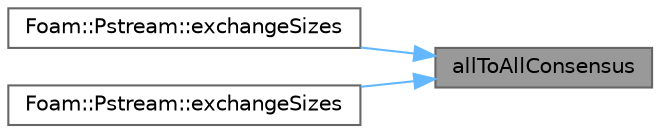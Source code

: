 digraph "allToAllConsensus"
{
 // LATEX_PDF_SIZE
  bgcolor="transparent";
  edge [fontname=Helvetica,fontsize=10,labelfontname=Helvetica,labelfontsize=10];
  node [fontname=Helvetica,fontsize=10,shape=box,height=0.2,width=0.4];
  rankdir="RL";
  Node1 [id="Node000001",label="allToAllConsensus",height=0.2,width=0.4,color="gray40", fillcolor="grey60", style="filled", fontcolor="black",tooltip=" "];
  Node1 -> Node2 [id="edge1_Node000001_Node000002",dir="back",color="steelblue1",style="solid",tooltip=" "];
  Node2 [id="Node000002",label="Foam::Pstream::exchangeSizes",height=0.2,width=0.4,color="grey40", fillcolor="white", style="filled",URL="$classFoam_1_1Pstream.html#a6e4c72d4a197a00bd2f886880898560d",tooltip=" "];
  Node1 -> Node3 [id="edge2_Node000001_Node000003",dir="back",color="steelblue1",style="solid",tooltip=" "];
  Node3 [id="Node000003",label="Foam::Pstream::exchangeSizes",height=0.2,width=0.4,color="grey40", fillcolor="white", style="filled",URL="$classFoam_1_1Pstream.html#ac9eac6fa0795b2a98a4eab5e2f65293f",tooltip=" "];
}
